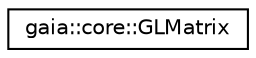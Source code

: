 digraph G
{
  edge [fontname="Helvetica",fontsize="10",labelfontname="Helvetica",labelfontsize="10"];
  node [fontname="Helvetica",fontsize="10",shape=record];
  rankdir=LR;
  Node1 [label="gaia::core::GLMatrix",height=0.2,width=0.4,color="black", fillcolor="white", style="filled",URL="$da/d64/classgaia_1_1core_1_1_g_l_matrix.html"];
}
